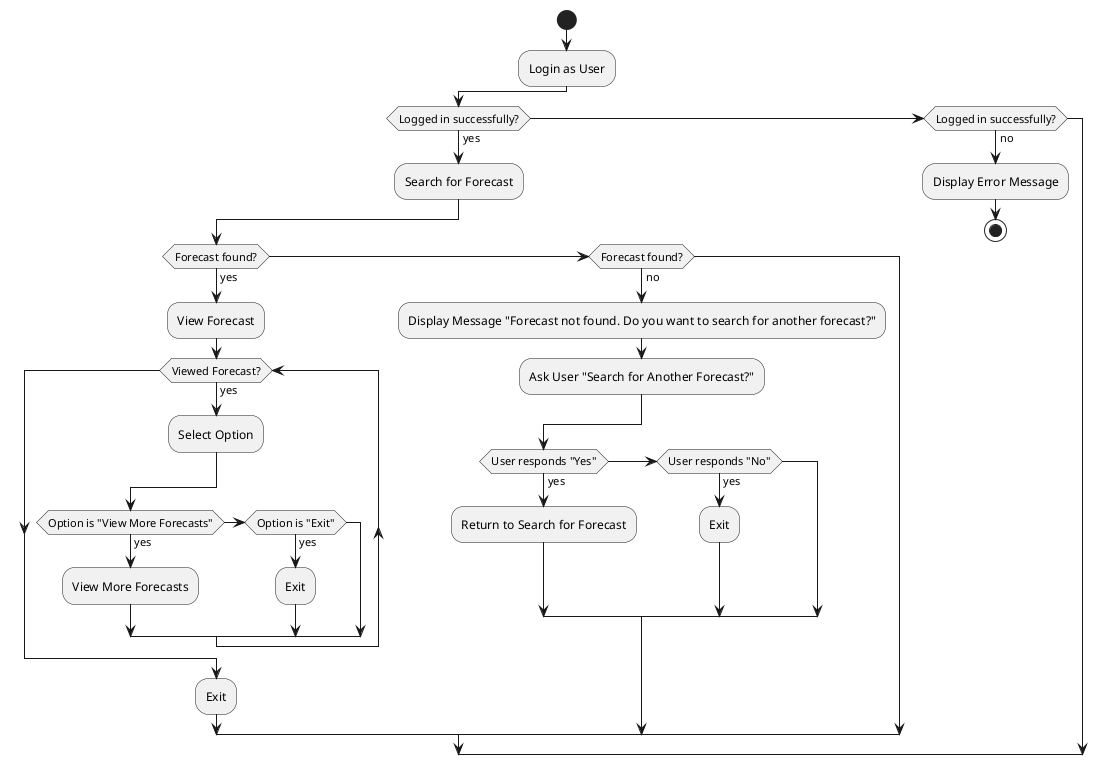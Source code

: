 @startuml view-forecast
start
:Login as User;
if (Logged in successfully?) then (yes)
    :Search for Forecast;
    if (Forecast found?) then (yes)
        :View Forecast;
        while (Viewed Forecast?) is (yes)
            :Select Option;
            if (Option is "View More Forecasts") then (yes)
                :View More Forecasts;
            elseif (Option is "Exit") then (yes)
                :Exit;
            endif
        endwhile
        :Exit;
    elseif (Forecast found?) then (no)
        :Display Message "Forecast not found. Do you want to search for another forecast?";
        :Ask User "Search for Another Forecast?";
        if (User responds "Yes") then (yes)
            :Return to Search for Forecast;
        elseif (User responds "No") then (yes)
            :Exit;
        endif
    endif
elseif (Logged in successfully?) then (no)
    :Display Error Message;
    stop
endif
@enduml